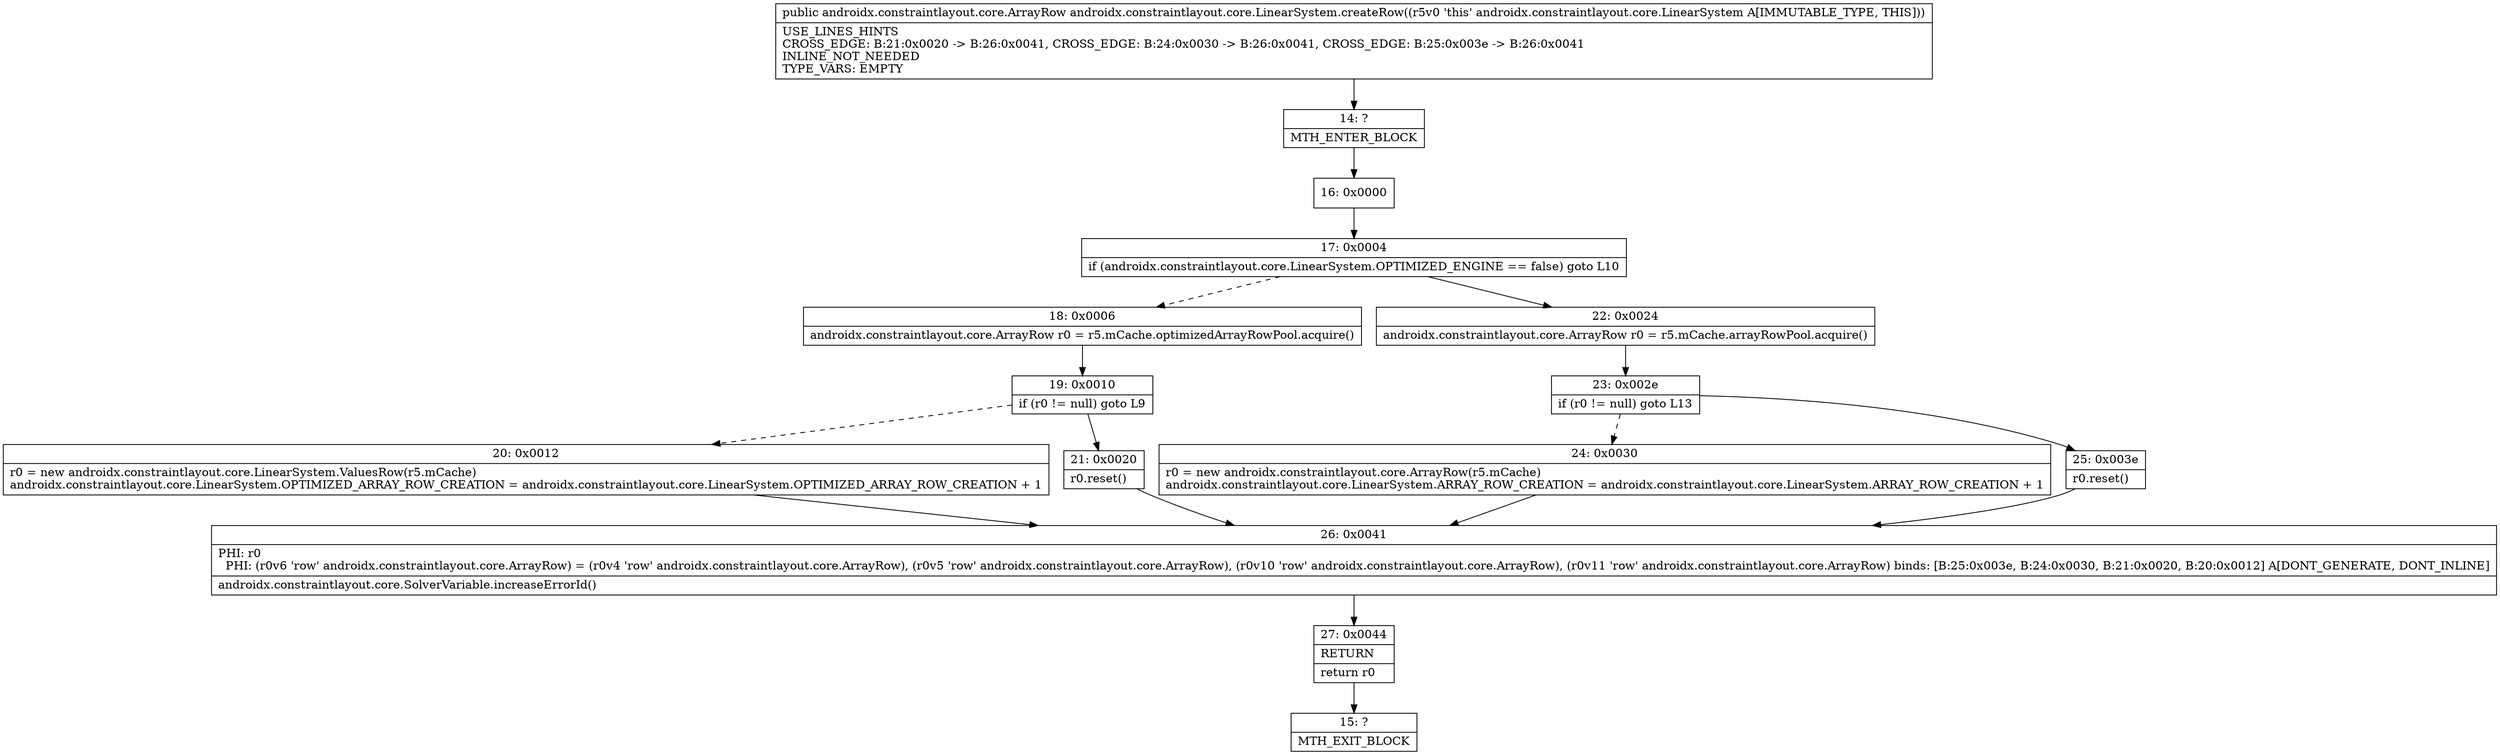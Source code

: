 digraph "CFG forandroidx.constraintlayout.core.LinearSystem.createRow()Landroidx\/constraintlayout\/core\/ArrayRow;" {
Node_14 [shape=record,label="{14\:\ ?|MTH_ENTER_BLOCK\l}"];
Node_16 [shape=record,label="{16\:\ 0x0000}"];
Node_17 [shape=record,label="{17\:\ 0x0004|if (androidx.constraintlayout.core.LinearSystem.OPTIMIZED_ENGINE == false) goto L10\l}"];
Node_18 [shape=record,label="{18\:\ 0x0006|androidx.constraintlayout.core.ArrayRow r0 = r5.mCache.optimizedArrayRowPool.acquire()\l}"];
Node_19 [shape=record,label="{19\:\ 0x0010|if (r0 != null) goto L9\l}"];
Node_20 [shape=record,label="{20\:\ 0x0012|r0 = new androidx.constraintlayout.core.LinearSystem.ValuesRow(r5.mCache)\landroidx.constraintlayout.core.LinearSystem.OPTIMIZED_ARRAY_ROW_CREATION = androidx.constraintlayout.core.LinearSystem.OPTIMIZED_ARRAY_ROW_CREATION + 1\l}"];
Node_26 [shape=record,label="{26\:\ 0x0041|PHI: r0 \l  PHI: (r0v6 'row' androidx.constraintlayout.core.ArrayRow) = (r0v4 'row' androidx.constraintlayout.core.ArrayRow), (r0v5 'row' androidx.constraintlayout.core.ArrayRow), (r0v10 'row' androidx.constraintlayout.core.ArrayRow), (r0v11 'row' androidx.constraintlayout.core.ArrayRow) binds: [B:25:0x003e, B:24:0x0030, B:21:0x0020, B:20:0x0012] A[DONT_GENERATE, DONT_INLINE]\l|androidx.constraintlayout.core.SolverVariable.increaseErrorId()\l}"];
Node_27 [shape=record,label="{27\:\ 0x0044|RETURN\l|return r0\l}"];
Node_15 [shape=record,label="{15\:\ ?|MTH_EXIT_BLOCK\l}"];
Node_21 [shape=record,label="{21\:\ 0x0020|r0.reset()\l}"];
Node_22 [shape=record,label="{22\:\ 0x0024|androidx.constraintlayout.core.ArrayRow r0 = r5.mCache.arrayRowPool.acquire()\l}"];
Node_23 [shape=record,label="{23\:\ 0x002e|if (r0 != null) goto L13\l}"];
Node_24 [shape=record,label="{24\:\ 0x0030|r0 = new androidx.constraintlayout.core.ArrayRow(r5.mCache)\landroidx.constraintlayout.core.LinearSystem.ARRAY_ROW_CREATION = androidx.constraintlayout.core.LinearSystem.ARRAY_ROW_CREATION + 1\l}"];
Node_25 [shape=record,label="{25\:\ 0x003e|r0.reset()\l}"];
MethodNode[shape=record,label="{public androidx.constraintlayout.core.ArrayRow androidx.constraintlayout.core.LinearSystem.createRow((r5v0 'this' androidx.constraintlayout.core.LinearSystem A[IMMUTABLE_TYPE, THIS]))  | USE_LINES_HINTS\lCROSS_EDGE: B:21:0x0020 \-\> B:26:0x0041, CROSS_EDGE: B:24:0x0030 \-\> B:26:0x0041, CROSS_EDGE: B:25:0x003e \-\> B:26:0x0041\lINLINE_NOT_NEEDED\lTYPE_VARS: EMPTY\l}"];
MethodNode -> Node_14;Node_14 -> Node_16;
Node_16 -> Node_17;
Node_17 -> Node_18[style=dashed];
Node_17 -> Node_22;
Node_18 -> Node_19;
Node_19 -> Node_20[style=dashed];
Node_19 -> Node_21;
Node_20 -> Node_26;
Node_26 -> Node_27;
Node_27 -> Node_15;
Node_21 -> Node_26;
Node_22 -> Node_23;
Node_23 -> Node_24[style=dashed];
Node_23 -> Node_25;
Node_24 -> Node_26;
Node_25 -> Node_26;
}

